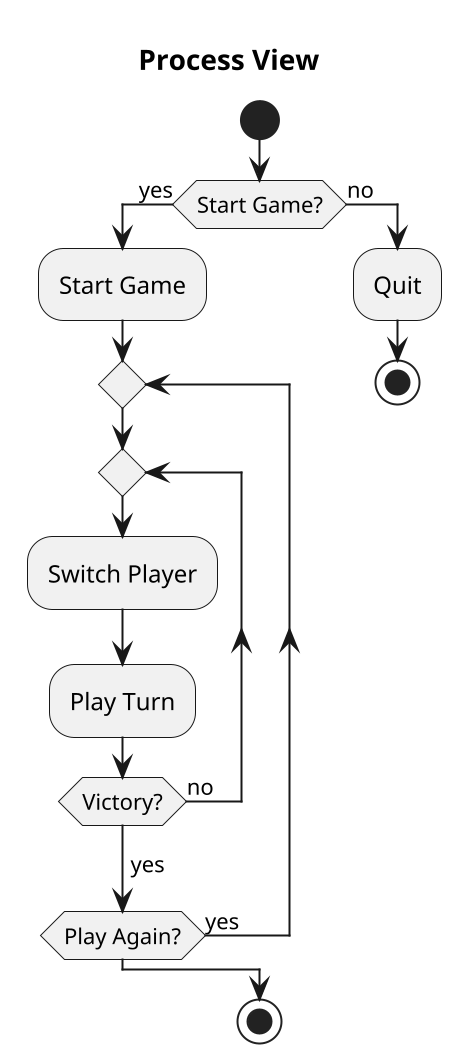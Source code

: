 @startuml
scale 2
title "Process View"
start

if (Start Game?) then (yes)
  :Start Game;

  repeat
    repeat
      :Switch Player;
      :Play Turn;
    repeat while (Victory?) is (no)
    ->yes;
  repeat while (Play Again?) is (yes)
  ->no;
else (no)
  :Quit;
  stop

endif

stop
@enduml